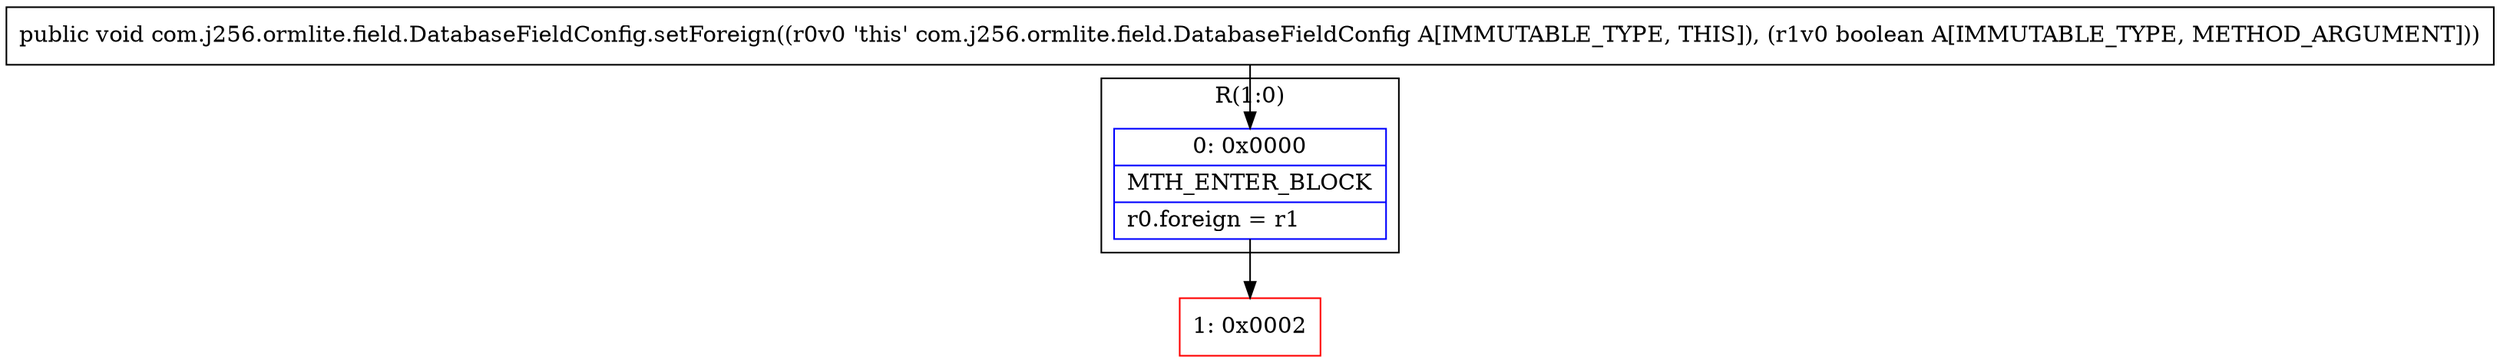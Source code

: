 digraph "CFG forcom.j256.ormlite.field.DatabaseFieldConfig.setForeign(Z)V" {
subgraph cluster_Region_1963443581 {
label = "R(1:0)";
node [shape=record,color=blue];
Node_0 [shape=record,label="{0\:\ 0x0000|MTH_ENTER_BLOCK\l|r0.foreign = r1\l}"];
}
Node_1 [shape=record,color=red,label="{1\:\ 0x0002}"];
MethodNode[shape=record,label="{public void com.j256.ormlite.field.DatabaseFieldConfig.setForeign((r0v0 'this' com.j256.ormlite.field.DatabaseFieldConfig A[IMMUTABLE_TYPE, THIS]), (r1v0 boolean A[IMMUTABLE_TYPE, METHOD_ARGUMENT])) }"];
MethodNode -> Node_0;
Node_0 -> Node_1;
}

